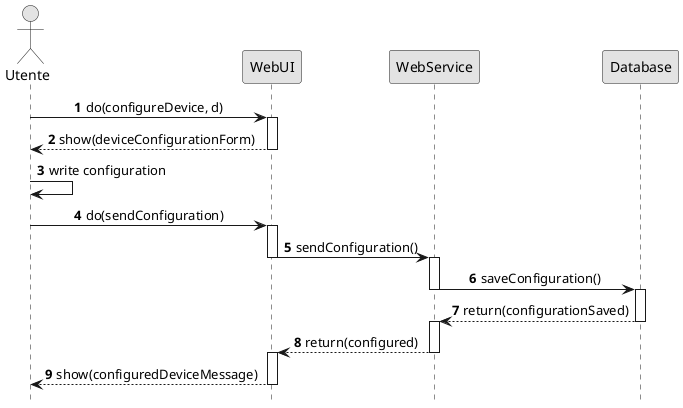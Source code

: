 
  ┌─┐
  ║"│
  └┬┘
  ┌┼┐
   │                              ┌─────┐               ┌──────────┐                    ┌────────┐
  ┌┴┐                             │WebUI│               │WebService│                    │Database│
Utente                            └──┬──┘               └────┬─────┘                    └───┬────┘
  │    1 do(configureDevice, d)     ┌┴┐                      │                              │
  │ ───────────────────────────────>│ │                      │                              │
  │                                 │ │                      │                              │
  │ 2 show(deviceConfigurationForm) │ │                      │                              │
  │ <─ ─ ─ ─ ─ ─ ─ ─ ─ ─ ─ ─ ─ ─ ─ ─│ │                      │                              │
  │                                 └┬┘                      │                              │
  │────┐                             │                       │                              │
  │    │ <b>3</b>                    │                       │                              │
  │<───┘ write configuration         │                       │                              │
  │                                  │                       │                              │
  │                                  │                       │                              │
  │     4 do(sendConfiguration)     ┌┴┐                      │                              │
  │ ───────────────────────────────>│ │                      │                              │
  │                                 │ │                      │                              │
  │                                 │ │5 sendConfiguration()┌┴┐                             │
  │                                 │ │ ───────────────────>│ │                             │
  │                                 └┬┘                     │ │                             │
  │                                  │                      │ │   6 saveConfiguration()     ┌┴┐
  │                                  │                      │ │ ──────────────────────────> │ │
  │                                  │                      └┬┘                             │ │
  │                                  │                       │ 7 return(configurationSaved) │ │
  │                                  │                       │ <─ ─ ─ ─ ─ ─ ─ ─ ─ ─ ─ ─ ─ ─ │ │
  │                                  │                       │                              └┬┘
  │                                 ┌┴┐ 8 return(configured) │                              │
  │                                 │ │ <─ ─ ─ ─ ─ ─ ─ ─ ─ ─ ─                              │
  │                                 │ │                      │                              │
  │ 9 show(configuredDeviceMessage) │ │                      │                              │
  │ <─ ─ ─ ─ ─ ─ ─ ─ ─ ─ ─ ─ ─ ─ ─ ─│ │                      │                              │
  │                                 └┬┘                      │                              │

@startuml
hide footbox
autonumber

skinparam shadowing false
skinparam sequenceMessageAlign center
skinparam monochrome true


Actor Utente as u
participant WebUI as ui
participant WebService as ws
participant Database as d

u -> ui : do(configureDevice, d)
activate ui
u <-- ui : show(deviceConfigurationForm)
deactivate ui
u -> u : write configuration
u -> ui : do(sendConfiguration)
activate ui
ui -> ws : sendConfiguration()
deactivate ui
activate ws
ws -> d : saveConfiguration()
deactivate ws
activate d
ws <-- d : return(configurationSaved)
deactivate d
activate ws
ui <-- ws :return(configured)
deactivate ws
activate ui
u <-- ui : show(configuredDeviceMessage)
deactivate ui
@enduml
